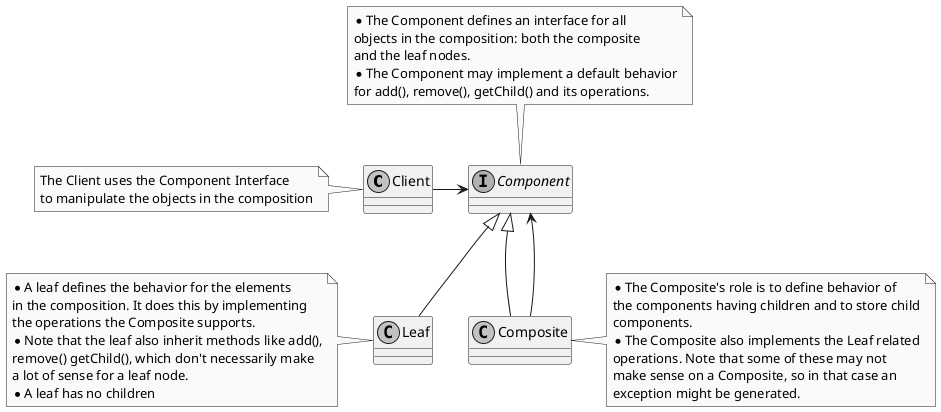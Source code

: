 @startuml
skinparam monochrome true

class Client {
}

interface Component {
}

class Leaf {
}

class Composite {
}

Client -r-> Component
Leaf -u-|> Component
Composite -u-|> Component
Composite --> Component

note left of Client
The Client uses the Component Interface
to manipulate the objects in the composition
end note

note top of Component
*The Component defines an interface for all
objects in the composition: both the composite
and the leaf nodes.
*The Component may implement a default behavior
for add(), remove(), getChild() and its operations.
end note

note right of Composite
*The Composite's role is to define behavior of
the components having children and to store child
components.
*The Composite also implements the Leaf related
operations. Note that some of these may not
make sense on a Composite, so in that case an
exception might be generated.
end note

note left of Leaf
*A leaf defines the behavior for the elements
in the composition. It does this by implementing
the operations the Composite supports.
*Note that the leaf also inherit methods like add(),
remove() getChild(), which don't necessarily make
a lot of sense for a leaf node.
*A leaf has no children
end note

@enduml